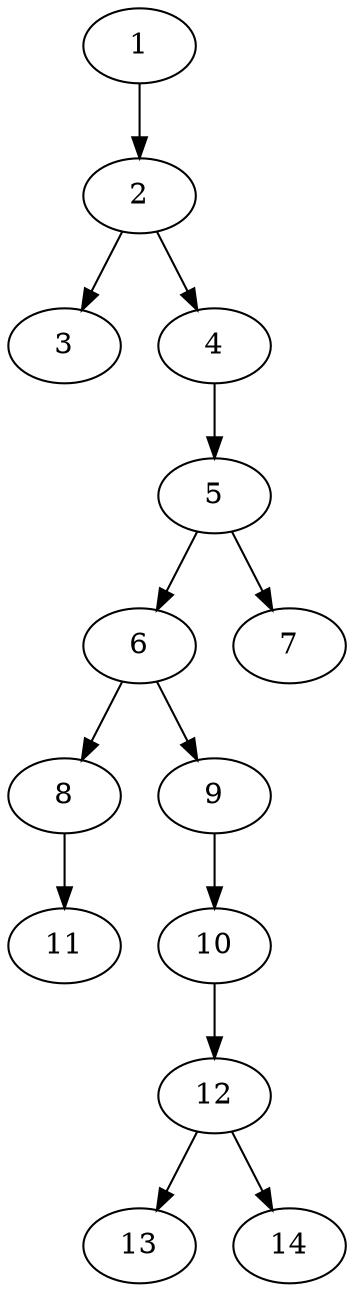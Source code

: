 // DAG (tier=1-easy, mode=compute, n=14, ccr=0.275, fat=0.361, density=0.380, regular=0.625, jump=0.094, mindata=262144, maxdata=2097152)
// DAG automatically generated by daggen at Sun Aug 24 16:33:32 2025
// /home/ermia/Project/Environments/daggen/bin/daggen --dot --ccr 0.275 --fat 0.361 --regular 0.625 --density 0.380 --jump 0.094 --mindata 262144 --maxdata 2097152 -n 14 
digraph G {
  1 [size="2315727275150016512", alpha="0.16", expect_size="1157863637575008256"]
  1 -> 2 [size ="14002801344512"]
  2 [size="81328642754894224", alpha="0.02", expect_size="40664321377447112"]
  2 -> 3 [size ="30538425434112"]
  2 -> 4 [size ="30538425434112"]
  3 [size="1080197168435822592", alpha="0.18", expect_size="540098584217911296"]
  4 [size="289465909393752064", alpha="0.00", expect_size="144732954696876032"]
  4 -> 5 [size ="3500700336128"]
  5 [size="3879319931730354", alpha="0.09", expect_size="1939659965865177"]
  5 -> 6 [size ="3403837079552"]
  5 -> 7 [size ="3403837079552"]
  6 [size="76191684160123856", alpha="0.04", expect_size="38095842080061928"]
  6 -> 8 [size ="31538825658368"]
  6 -> 9 [size ="31538825658368"]
  7 [size="199433777794219", alpha="0.08", expect_size="99716888897109"]
  8 [size="737843264644096", alpha="0.07", expect_size="368921632322048"]
  8 -> 11 [size ="23227183136768"]
  9 [size="23635436597713920", alpha="0.17", expect_size="11817718298856960"]
  9 -> 10 [size ="30346661855232"]
  10 [size="116068053630349", alpha="0.12", expect_size="58034026815174"]
  10 -> 12 [size ="2890454269952"]
  11 [size="272339728374693888", alpha="0.09", expect_size="136169864187346944"]
  12 [size="260300048040377", alpha="0.10", expect_size="130150024020188"]
  12 -> 13 [size ="4858019053568"]
  12 -> 14 [size ="4858019053568"]
  13 [size="4122316340729540", alpha="0.03", expect_size="2061158170364770"]
  14 [size="337079640872644", alpha="0.02", expect_size="168539820436322"]
}